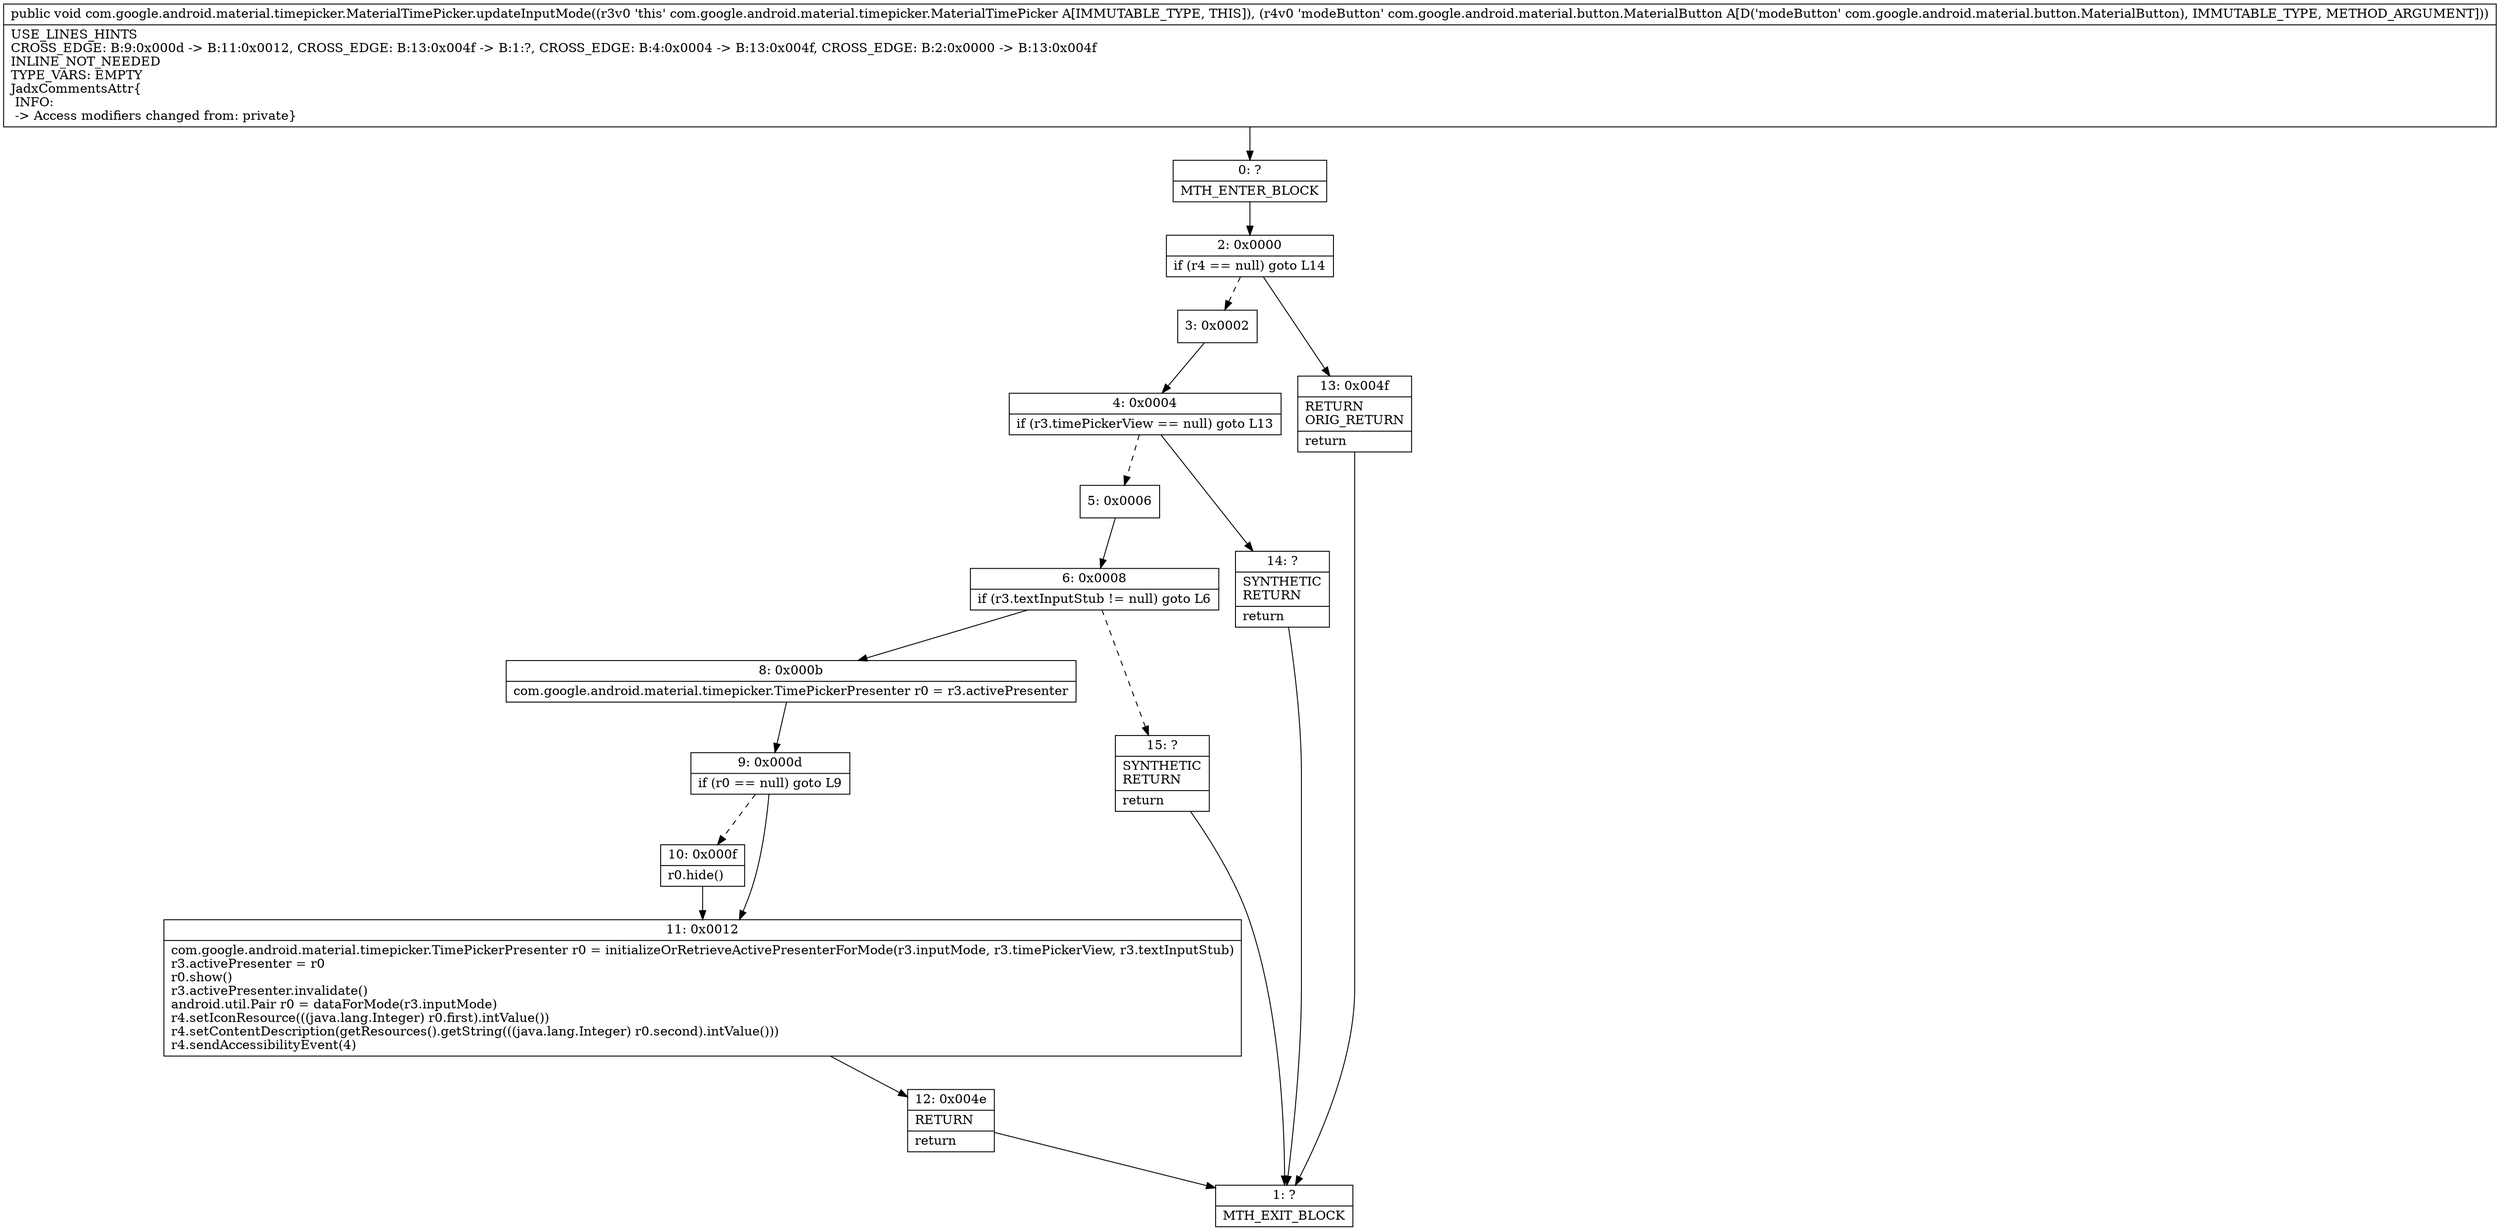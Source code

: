 digraph "CFG forcom.google.android.material.timepicker.MaterialTimePicker.updateInputMode(Lcom\/google\/android\/material\/button\/MaterialButton;)V" {
Node_0 [shape=record,label="{0\:\ ?|MTH_ENTER_BLOCK\l}"];
Node_2 [shape=record,label="{2\:\ 0x0000|if (r4 == null) goto L14\l}"];
Node_3 [shape=record,label="{3\:\ 0x0002}"];
Node_4 [shape=record,label="{4\:\ 0x0004|if (r3.timePickerView == null) goto L13\l}"];
Node_5 [shape=record,label="{5\:\ 0x0006}"];
Node_6 [shape=record,label="{6\:\ 0x0008|if (r3.textInputStub != null) goto L6\l}"];
Node_8 [shape=record,label="{8\:\ 0x000b|com.google.android.material.timepicker.TimePickerPresenter r0 = r3.activePresenter\l}"];
Node_9 [shape=record,label="{9\:\ 0x000d|if (r0 == null) goto L9\l}"];
Node_10 [shape=record,label="{10\:\ 0x000f|r0.hide()\l}"];
Node_11 [shape=record,label="{11\:\ 0x0012|com.google.android.material.timepicker.TimePickerPresenter r0 = initializeOrRetrieveActivePresenterForMode(r3.inputMode, r3.timePickerView, r3.textInputStub)\lr3.activePresenter = r0\lr0.show()\lr3.activePresenter.invalidate()\landroid.util.Pair r0 = dataForMode(r3.inputMode)\lr4.setIconResource(((java.lang.Integer) r0.first).intValue())\lr4.setContentDescription(getResources().getString(((java.lang.Integer) r0.second).intValue()))\lr4.sendAccessibilityEvent(4)\l}"];
Node_12 [shape=record,label="{12\:\ 0x004e|RETURN\l|return\l}"];
Node_1 [shape=record,label="{1\:\ ?|MTH_EXIT_BLOCK\l}"];
Node_15 [shape=record,label="{15\:\ ?|SYNTHETIC\lRETURN\l|return\l}"];
Node_14 [shape=record,label="{14\:\ ?|SYNTHETIC\lRETURN\l|return\l}"];
Node_13 [shape=record,label="{13\:\ 0x004f|RETURN\lORIG_RETURN\l|return\l}"];
MethodNode[shape=record,label="{public void com.google.android.material.timepicker.MaterialTimePicker.updateInputMode((r3v0 'this' com.google.android.material.timepicker.MaterialTimePicker A[IMMUTABLE_TYPE, THIS]), (r4v0 'modeButton' com.google.android.material.button.MaterialButton A[D('modeButton' com.google.android.material.button.MaterialButton), IMMUTABLE_TYPE, METHOD_ARGUMENT]))  | USE_LINES_HINTS\lCROSS_EDGE: B:9:0x000d \-\> B:11:0x0012, CROSS_EDGE: B:13:0x004f \-\> B:1:?, CROSS_EDGE: B:4:0x0004 \-\> B:13:0x004f, CROSS_EDGE: B:2:0x0000 \-\> B:13:0x004f\lINLINE_NOT_NEEDED\lTYPE_VARS: EMPTY\lJadxCommentsAttr\{\l INFO: \l \-\> Access modifiers changed from: private\}\l}"];
MethodNode -> Node_0;Node_0 -> Node_2;
Node_2 -> Node_3[style=dashed];
Node_2 -> Node_13;
Node_3 -> Node_4;
Node_4 -> Node_5[style=dashed];
Node_4 -> Node_14;
Node_5 -> Node_6;
Node_6 -> Node_8;
Node_6 -> Node_15[style=dashed];
Node_8 -> Node_9;
Node_9 -> Node_10[style=dashed];
Node_9 -> Node_11;
Node_10 -> Node_11;
Node_11 -> Node_12;
Node_12 -> Node_1;
Node_15 -> Node_1;
Node_14 -> Node_1;
Node_13 -> Node_1;
}

